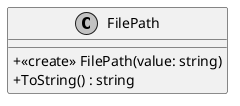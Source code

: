 @startuml
skinparam monochrome true
skinparam classAttributeIconSize 0
!startsub default
class FilePath {
    + <<create>> FilePath(value: string)
    +  ToString() : string
}
!endsub
@enduml